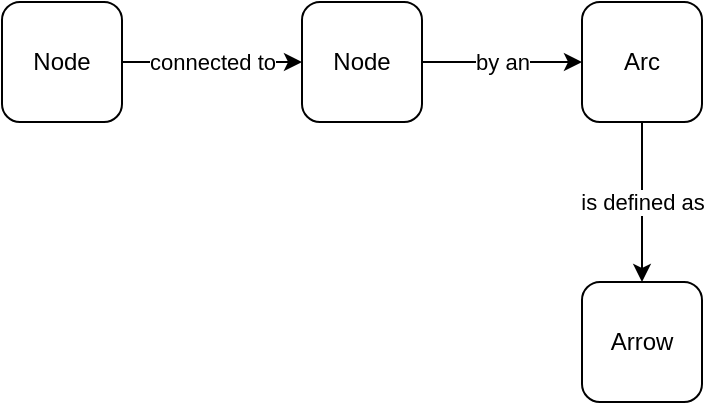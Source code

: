<mxfile version="13.5.9" type="github">
  <diagram id="C5RBs43oDa-KdzZeNtuy" name="Page-1">
    <mxGraphModel dx="1426" dy="780" grid="1" gridSize="10" guides="1" tooltips="1" connect="1" arrows="1" fold="1" page="1" pageScale="1" pageWidth="1169" pageHeight="827" math="0" shadow="0">
      <root>
        <mxCell id="WIyWlLk6GJQsqaUBKTNV-0" />
        <mxCell id="WIyWlLk6GJQsqaUBKTNV-1" parent="WIyWlLk6GJQsqaUBKTNV-0" />
        <mxCell id="3-ooRY-Uqv30yBmOTu0w-3" value="connected to" style="edgeStyle=orthogonalEdgeStyle;rounded=0;orthogonalLoop=1;jettySize=auto;html=1;" parent="WIyWlLk6GJQsqaUBKTNV-1" source="3-ooRY-Uqv30yBmOTu0w-1" target="3-ooRY-Uqv30yBmOTu0w-2" edge="1">
          <mxGeometry relative="1" as="geometry" />
        </mxCell>
        <mxCell id="3-ooRY-Uqv30yBmOTu0w-1" value="Node " style="rounded=1;whiteSpace=wrap;html=1;" parent="WIyWlLk6GJQsqaUBKTNV-1" vertex="1">
          <mxGeometry x="210" y="240" width="60" height="60" as="geometry" />
        </mxCell>
        <mxCell id="3-ooRY-Uqv30yBmOTu0w-5" value="by an" style="edgeStyle=orthogonalEdgeStyle;rounded=0;orthogonalLoop=1;jettySize=auto;html=1;" parent="WIyWlLk6GJQsqaUBKTNV-1" source="3-ooRY-Uqv30yBmOTu0w-2" target="3-ooRY-Uqv30yBmOTu0w-4" edge="1">
          <mxGeometry relative="1" as="geometry" />
        </mxCell>
        <mxCell id="3-ooRY-Uqv30yBmOTu0w-2" value="Node " style="rounded=1;whiteSpace=wrap;html=1;" parent="WIyWlLk6GJQsqaUBKTNV-1" vertex="1">
          <mxGeometry x="360" y="240" width="60" height="60" as="geometry" />
        </mxCell>
        <mxCell id="iifBjZBDHeOPhqKnwbvr-1" value="is defined as " style="edgeStyle=orthogonalEdgeStyle;rounded=0;orthogonalLoop=1;jettySize=auto;html=1;" edge="1" parent="WIyWlLk6GJQsqaUBKTNV-1" source="3-ooRY-Uqv30yBmOTu0w-4" target="iifBjZBDHeOPhqKnwbvr-0">
          <mxGeometry relative="1" as="geometry" />
        </mxCell>
        <mxCell id="3-ooRY-Uqv30yBmOTu0w-4" value="Arc" style="rounded=1;whiteSpace=wrap;html=1;" parent="WIyWlLk6GJQsqaUBKTNV-1" vertex="1">
          <mxGeometry x="500" y="240" width="60" height="60" as="geometry" />
        </mxCell>
        <mxCell id="iifBjZBDHeOPhqKnwbvr-0" value="Arrow" style="rounded=1;whiteSpace=wrap;html=1;" vertex="1" parent="WIyWlLk6GJQsqaUBKTNV-1">
          <mxGeometry x="500" y="380" width="60" height="60" as="geometry" />
        </mxCell>
      </root>
    </mxGraphModel>
  </diagram>
</mxfile>
